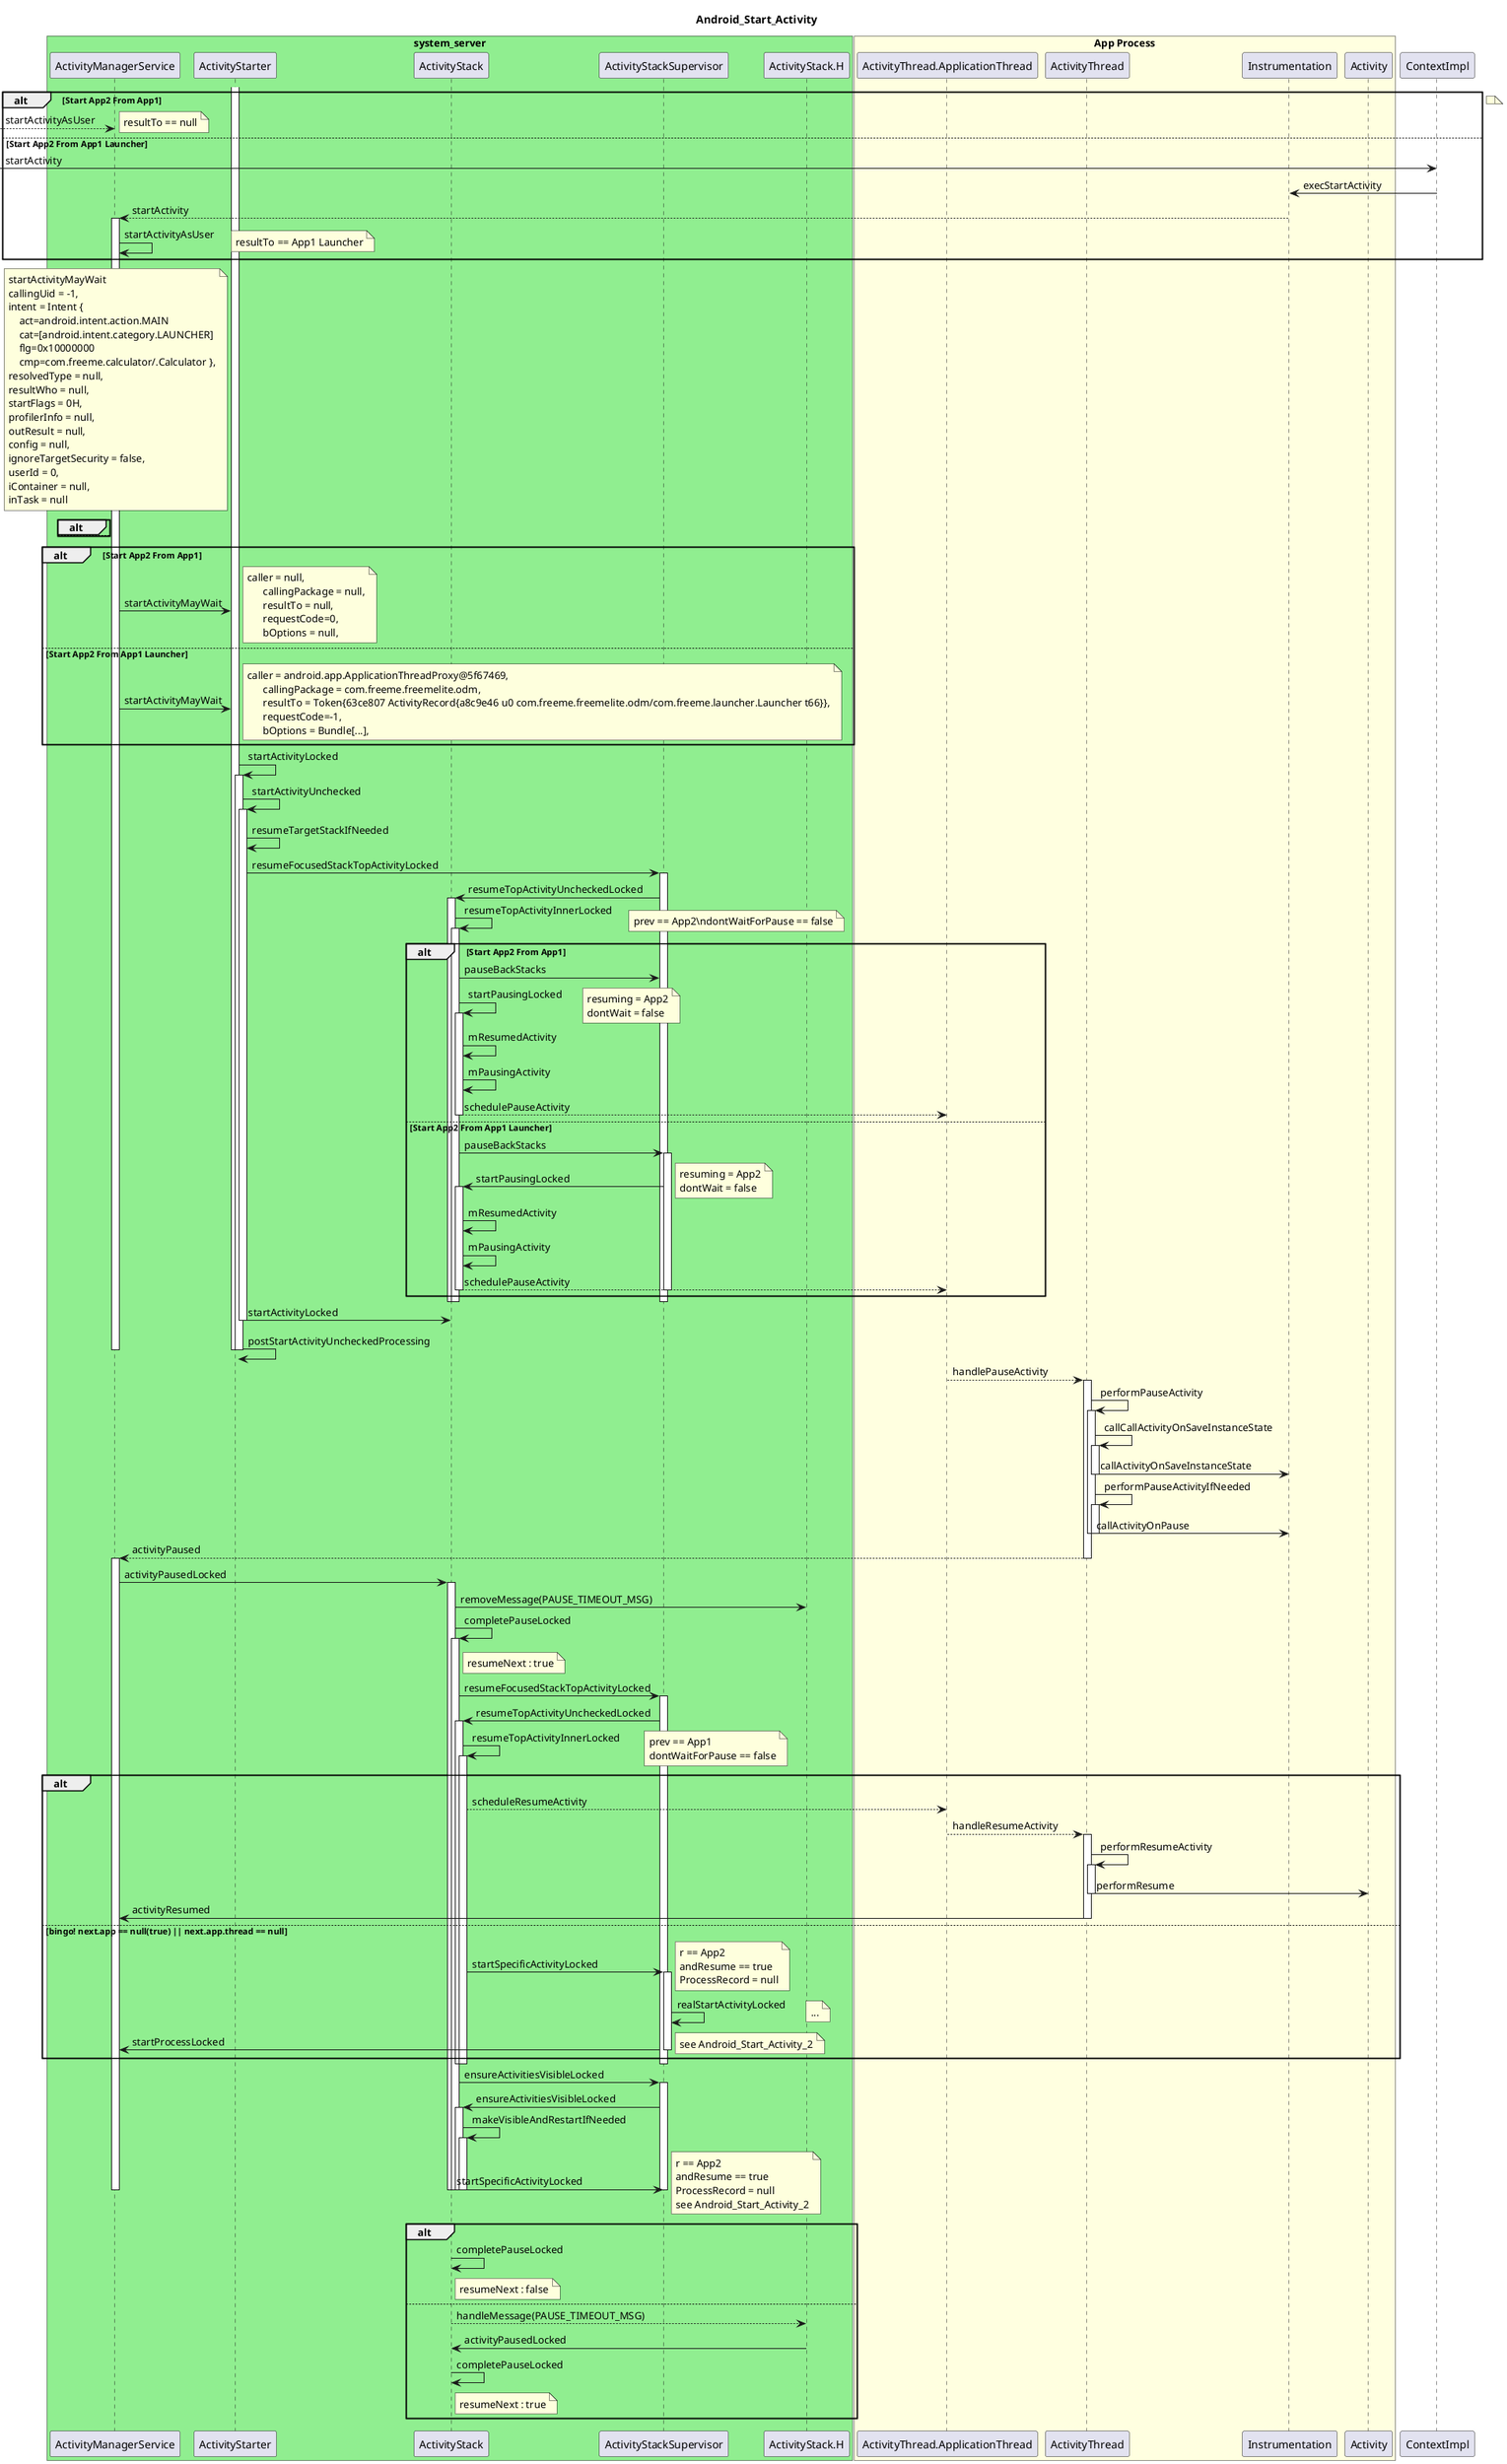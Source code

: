@startuml
title Android_Start_Activity
box "system_server" #LightGreen
participant ActivityManagerService as AMS
participant ActivityStarter
participant ActivityStack
participant ActivityStackSupervisor
participant ActivityStack.H
end box
box "App Process" #LightYellow
participant ActivityThread.ApplicationThread
participant ActivityThread
participant Instrumentation
participant Activity
end box
participant ContextImpl
alt Start App2 From App1
[---> AMS : startActivityAsUser
note right : resultTo == null
else Start App2 From App1 Launcher
[-> ContextImpl : startActivity
ContextImpl -> Instrumentation : execStartActivity
Instrumentation ---> AMS : startActivity
activate AMS
	AMS -> AMS : startActivityAsUser
	note right : resultTo == App1 Launcher
end
note over AMS
startActivityMayWait
callingUid = -1,
intent = Intent {
    act=android.intent.action.MAIN
    cat=[android.intent.category.LAUNCHER]
    flg=0x10000000
    cmp=com.freeme.calculator/.Calculator },
resolvedType = null,
resultWho = null,
startFlags = 0H,
profilerInfo = null,
outResult = null,
config = null,
ignoreTargetSecurity = false,
userId = 0,
iContainer = null,
inTask = null
end note
alt
note right
end note
else
end
	activate AMS
	alt Start App2 From App1
		AMS -> ActivityStarter : startActivityMayWait
		note right
		caller = null,
        callingPackage = null,
        resultTo = null,
        requestCode=0,
        bOptions = null,
		end note
	else Start App2 From App1 Launcher
		AMS -> ActivityStarter : startActivityMayWait
		note right
		caller = android.app.ApplicationThreadProxy@5f67469,
        callingPackage = com.freeme.freemelite.odm,
        resultTo = Token{63ce807 ActivityRecord{a8c9e46 u0 com.freeme.freemelite.odm/com.freeme.launcher.Launcher t66}},
        requestCode=-1,
        bOptions = Bundle[...],
		end note
	end
		activate ActivityStarter
			ActivityStarter -> ActivityStarter : startActivityLocked
			activate ActivityStarter
				ActivityStarter -> ActivityStarter : startActivityUnchecked
				activate ActivityStarter
					ActivityStarter -> ActivityStarter : resumeTargetStackIfNeeded
					ActivityStarter -> ActivityStackSupervisor : resumeFocusedStackTopActivityLocked
					activate ActivityStackSupervisor
						ActivityStackSupervisor -> ActivityStack : resumeTopActivityUncheckedLocked
						activate ActivityStack
							ActivityStack -> ActivityStack : resumeTopActivityInnerLocked
							note right
							    prev == App2\ndontWaitForPause == false
							end note
							activate ActivityStack
							alt Start App2 From App1
							    ActivityStack -> ActivityStackSupervisor : pauseBackStacks
							    ActivityStack -> ActivityStack : startPausingLocked
							    note right : resuming = App2\ndontWait = false
								activate ActivityStack
									ActivityStack -> ActivityStack : mResumedActivity
									ActivityStack -> ActivityStack : mPausingActivity
									ActivityStack --> ActivityThread.ApplicationThread : schedulePauseActivity
								deactivate ActivityStack
							else Start App2 From App1 Launcher
							    ActivityStack -> ActivityStackSupervisor : pauseBackStacks
							    activate ActivityStackSupervisor
								ActivityStackSupervisor -> ActivityStack : startPausingLocked
								note right : resuming = App2\ndontWait = false
								activate ActivityStack
									ActivityStack -> ActivityStack : mResumedActivity
									ActivityStack -> ActivityStack : mPausingActivity
									ActivityStack --> ActivityThread.ApplicationThread : schedulePauseActivity
								deactivate ActivityStack
								deactivate ActivityStackSupervisor
							end
							deactivate ActivityStack
						deactivate ActivityStack
					deactivate ActivityStackSupervisor
					ActivityStarter -> ActivityStack : startActivityLocked
				deactivate ActivityStarter
				ActivityStarter -> ActivityStarter : postStartActivityUncheckedProcessing
			deactivate ActivityStarter
		deactivate ActivityStarter
	deactivate AMS
deactivate AMS
ActivityThread.ApplicationThread --> ActivityThread : handlePauseActivity
activate ActivityThread
	ActivityThread -> ActivityThread : performPauseActivity
	activate ActivityThread
		ActivityThread -> ActivityThread : callCallActivityOnSaveInstanceState
		activate ActivityThread
			ActivityThread -> Instrumentation : callActivityOnSaveInstanceState
		deactivate ActivityThread
		ActivityThread -> ActivityThread : performPauseActivityIfNeeded
		activate ActivityThread
			ActivityThread -> Instrumentation : callActivityOnPause
		deactivate ActivityThread
	deactivate ActivityThread
	ActivityThread ---> AMS : activityPaused
deactivate ActivityThread
activate AMS
	AMS -> ActivityStack : activityPausedLocked
	activate ActivityStack
		ActivityStack -> ActivityStack.H : removeMessage(PAUSE_TIMEOUT_MSG)
		ActivityStack -> ActivityStack : completePauseLocked
		note right of ActivityStack : resumeNext : true
		activate ActivityStack
			ActivityStack -> ActivityStackSupervisor : resumeFocusedStackTopActivityLocked
			activate ActivityStackSupervisor
				ActivityStackSupervisor -> ActivityStack : resumeTopActivityUncheckedLocked
				activate ActivityStack
					ActivityStack -> ActivityStack : resumeTopActivityInnerLocked
					note right : prev == App1\ndontWaitForPause == false
					activate ActivityStack
					alt
						ActivityStack ---> ActivityThread.ApplicationThread : scheduleResumeActivity
						ActivityThread.ApplicationThread ---> ActivityThread :handleResumeActivity
						activate ActivityThread
							ActivityThread -> ActivityThread : performResumeActivity
							activate ActivityThread
								ActivityThread -> Activity : performResume
							deactivate ActivityThread
							ActivityThread -> AMS : activityResumed
						deactivate ActivityThread
					else bingo! next.app == null(true) || next.app.thread == null
						ActivityStack -> ActivityStackSupervisor : startSpecificActivityLocked
						note right : r == App2\nandResume == true\nProcessRecord = null
						activate ActivityStackSupervisor
							ActivityStackSupervisor -> ActivityStackSupervisor : realStartActivityLocked
							note right : ...
							ActivityStackSupervisor -> AMS : startProcessLocked
							note right : see Android_Start_Activity_2
						deactivate ActivityStackSupervisor
					end
					deactivate ActivityStack
				deactivate ActivityStack
			deactivate ActivityStackSupervisor
				ActivityStack -> ActivityStackSupervisor : ensureActivitiesVisibleLocked
				activate ActivityStackSupervisor
				ActivityStackSupervisor -> ActivityStack : ensureActivitiesVisibleLocked
				activate ActivityStack
				ActivityStack -> ActivityStack : makeVisibleAndRestartIfNeeded
				activate ActivityStack
				ActivityStack -> ActivityStackSupervisor : startSpecificActivityLocked
				note right : r == App2\nandResume == true\nProcessRecord = null\nsee Android_Start_Activity_2
				deactivate ActivityStack
				deactivate ActivityStack
				deactivate ActivityStackSupervisor
		deactivate ActivityStack
	deactivate ActivityStack
deactivate AMS
alt
	ActivityStack -> ActivityStack : completePauseLocked
	note right of ActivityStack : resumeNext : false
else
	ActivityStack ---> ActivityStack.H : handleMessage(PAUSE_TIMEOUT_MSG)
	ActivityStack.H -> ActivityStack : activityPausedLocked
	ActivityStack -> ActivityStack : completePauseLocked
	note right of ActivityStack : resumeNext : true
end

@enduml